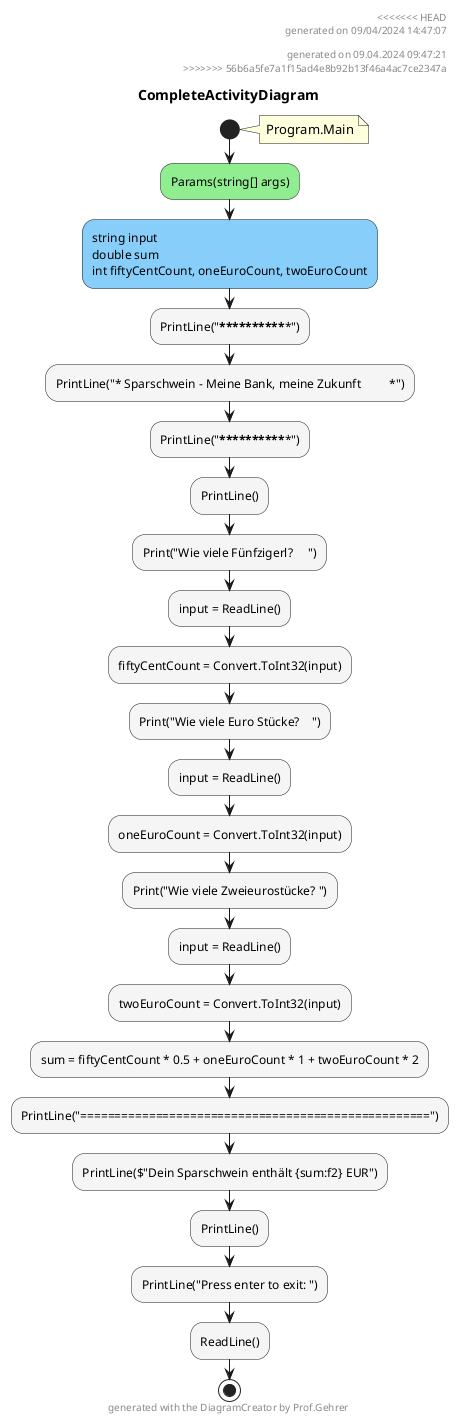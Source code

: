 @startuml CompleteActivityDiagram
header
<<<<<<< HEAD
generated on 09/04/2024 14:47:07
=======
generated on 09.04.2024 09:47:21
>>>>>>> 56b6a5fe7a1f15ad4e8b92b13f46a4ac7ce2347a
end header
title CompleteActivityDiagram
start
note right:  Program.Main
#LightGreen:Params(string[] args);
#LightSkyBlue:string input\ndouble sum\nint fiftyCentCount, oneEuroCount, twoEuroCount;
#WhiteSmoke:PrintLine("***************************************************");
#WhiteSmoke:PrintLine("* Sparschwein - Meine Bank, meine Zukunft         *");
#WhiteSmoke:PrintLine("***************************************************");
#WhiteSmoke:PrintLine();
#WhiteSmoke:Print("Wie viele Fünfzigerl?     ");
#WhiteSmoke:input = ReadLine();
#WhiteSmoke:fiftyCentCount = Convert.ToInt32(input);
#WhiteSmoke:Print("Wie viele Euro Stücke?    ");
#WhiteSmoke:input = ReadLine();
#WhiteSmoke:oneEuroCount = Convert.ToInt32(input);
#WhiteSmoke:Print("Wie viele Zweieurostücke? ");
#WhiteSmoke:input = ReadLine();
#WhiteSmoke:twoEuroCount = Convert.ToInt32(input);
#WhiteSmoke:sum = fiftyCentCount * 0.5 + oneEuroCount * 1 + twoEuroCount * 2;
#WhiteSmoke:PrintLine("===================================================");
#WhiteSmoke:PrintLine($"Dein Sparschwein enthält {sum:f2} EUR");
#WhiteSmoke:PrintLine();
#WhiteSmoke:PrintLine("Press enter to exit: ");
#WhiteSmoke:ReadLine();
stop
footer
generated with the DiagramCreator by Prof.Gehrer
end footer
@enduml
